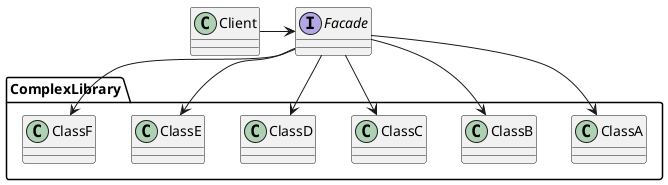 @startuml
'https://plantuml.com/class-diagram


class Client
interface Facade

Client -> Facade

set separator ::
class ComplexLibrary::ClassA
class ComplexLibrary::ClassB
class ComplexLibrary::ClassC
class ComplexLibrary::ClassD
class ComplexLibrary::ClassE
class ComplexLibrary::ClassF


Facade --> ClassA
Facade --> ClassB
Facade --> ClassC
Facade --> ClassD
Facade --> ClassE
Facade --> ClassF

@enduml